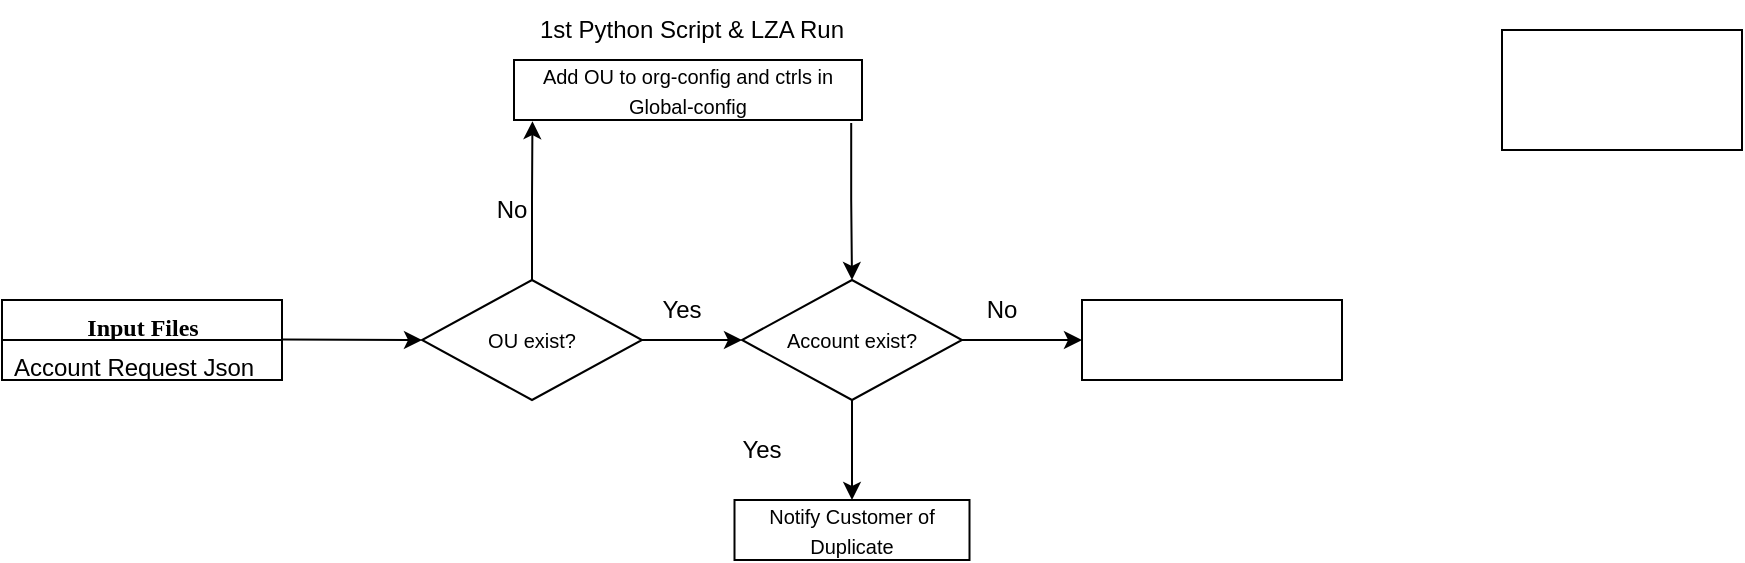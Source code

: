 <mxfile version="26.2.12">
  <diagram name="Page-1" id="6133507b-19e7-1e82-6fc7-422aa6c4b21f">
    <mxGraphModel dx="1403" dy="690" grid="1" gridSize="10" guides="1" tooltips="1" connect="1" arrows="1" fold="1" page="1" pageScale="1" pageWidth="1100" pageHeight="850" background="none" math="0" shadow="0" adaptiveColors="none">
      <root>
        <mxCell id="0" />
        <mxCell id="1" parent="0" />
        <mxCell id="78961159f06e98e8-17" value="Input Files" style="swimlane;html=1;fontStyle=1;align=center;verticalAlign=top;childLayout=stackLayout;horizontal=1;startSize=20;horizontalStack=0;resizeParent=1;resizeLast=0;collapsible=1;marginBottom=0;swimlaneFillColor=#ffffff;rounded=0;shadow=0;comic=0;labelBackgroundColor=none;strokeWidth=1;fillColor=none;fontFamily=Verdana;fontSize=12" parent="1" vertex="1">
          <mxGeometry x="40" y="280" width="140" height="40" as="geometry">
            <mxRectangle x="40" y="260" width="100" height="30" as="alternateBounds" />
          </mxGeometry>
        </mxCell>
        <mxCell id="78961159f06e98e8-23" value="Account Request Json" style="text;html=1;strokeColor=none;fillColor=none;align=left;verticalAlign=top;spacingLeft=4;spacingRight=4;whiteSpace=wrap;overflow=hidden;rotatable=0;points=[[0,0.5],[1,0.5]];portConstraint=eastwest;" parent="78961159f06e98e8-17" vertex="1">
          <mxGeometry y="20" width="140" height="20" as="geometry" />
        </mxCell>
        <mxCell id="116JnGDr8hpLdbibd_fv-1" value="" style="endArrow=classic;html=1;rounded=0;exitX=1.003;exitY=-0.01;exitDx=0;exitDy=0;exitPerimeter=0;entryX=0;entryY=0.5;entryDx=0;entryDy=0;" edge="1" parent="1" source="78961159f06e98e8-23" target="7vYXZGgla3i-7IKprP2S-1">
          <mxGeometry width="50" height="50" relative="1" as="geometry">
            <mxPoint x="175" y="284.04" as="sourcePoint" />
            <mxPoint x="240" y="300" as="targetPoint" />
          </mxGeometry>
        </mxCell>
        <mxCell id="7vYXZGgla3i-7IKprP2S-20" style="edgeStyle=orthogonalEdgeStyle;rounded=0;orthogonalLoop=1;jettySize=auto;html=1;entryX=0;entryY=0.5;entryDx=0;entryDy=0;" edge="1" parent="1" source="7vYXZGgla3i-7IKprP2S-1" target="7vYXZGgla3i-7IKprP2S-19">
          <mxGeometry relative="1" as="geometry" />
        </mxCell>
        <mxCell id="7vYXZGgla3i-7IKprP2S-1" value="&lt;font style=&quot;font-size: 10px;&quot;&gt;OU exist?&lt;/font&gt;" style="rhombus;whiteSpace=wrap;html=1;" vertex="1" parent="1">
          <mxGeometry x="250" y="270" width="110" height="60" as="geometry" />
        </mxCell>
        <mxCell id="7vYXZGgla3i-7IKprP2S-2" value="&lt;font style=&quot;font-size: 10px;&quot;&gt;Add OU to org-config and ctrls in Global-config&lt;/font&gt;" style="whiteSpace=wrap;html=1;" vertex="1" parent="1">
          <mxGeometry x="296" y="160" width="174" height="30" as="geometry" />
        </mxCell>
        <mxCell id="7vYXZGgla3i-7IKprP2S-6" value="&lt;font style=&quot;font-size: 10px;&quot;&gt;Notify Customer of Duplicate&lt;/font&gt;" style="whiteSpace=wrap;html=1;" vertex="1" parent="1">
          <mxGeometry x="406.25" y="380" width="117.5" height="30" as="geometry" />
        </mxCell>
        <mxCell id="7vYXZGgla3i-7IKprP2S-7" value="" style="whiteSpace=wrap;html=1;" vertex="1" parent="1">
          <mxGeometry x="580" y="280" width="130" height="40" as="geometry" />
        </mxCell>
        <mxCell id="7vYXZGgla3i-7IKprP2S-8" value="" style="whiteSpace=wrap;html=1;" vertex="1" parent="1">
          <mxGeometry x="790" y="145" width="120" height="60" as="geometry" />
        </mxCell>
        <mxCell id="7vYXZGgla3i-7IKprP2S-15" value="No" style="text;strokeColor=none;align=center;fillColor=none;html=1;verticalAlign=middle;whiteSpace=wrap;rounded=0;" vertex="1" parent="1">
          <mxGeometry x="265" y="220" width="60" height="30" as="geometry" />
        </mxCell>
        <mxCell id="7vYXZGgla3i-7IKprP2S-16" value="1st Python Script &amp;amp; LZA Run" style="text;strokeColor=none;align=center;fillColor=none;html=1;verticalAlign=middle;whiteSpace=wrap;rounded=0;" vertex="1" parent="1">
          <mxGeometry x="305" y="130" width="160" height="30" as="geometry" />
        </mxCell>
        <mxCell id="7vYXZGgla3i-7IKprP2S-25" style="edgeStyle=orthogonalEdgeStyle;rounded=0;orthogonalLoop=1;jettySize=auto;html=1;exitX=0.5;exitY=1;exitDx=0;exitDy=0;entryX=0.5;entryY=0;entryDx=0;entryDy=0;" edge="1" parent="1" source="7vYXZGgla3i-7IKprP2S-19" target="7vYXZGgla3i-7IKprP2S-6">
          <mxGeometry relative="1" as="geometry" />
        </mxCell>
        <mxCell id="7vYXZGgla3i-7IKprP2S-27" value="" style="edgeStyle=orthogonalEdgeStyle;rounded=0;orthogonalLoop=1;jettySize=auto;html=1;" edge="1" parent="1" source="7vYXZGgla3i-7IKprP2S-19" target="7vYXZGgla3i-7IKprP2S-7">
          <mxGeometry relative="1" as="geometry" />
        </mxCell>
        <mxCell id="7vYXZGgla3i-7IKprP2S-19" value="&lt;font style=&quot;font-size: 10px;&quot;&gt;Account exist?&lt;/font&gt;" style="rhombus;whiteSpace=wrap;html=1;" vertex="1" parent="1">
          <mxGeometry x="410" y="270" width="110" height="60" as="geometry" />
        </mxCell>
        <mxCell id="7vYXZGgla3i-7IKprP2S-22" style="edgeStyle=orthogonalEdgeStyle;rounded=0;orthogonalLoop=1;jettySize=auto;html=1;exitX=0.969;exitY=1.05;exitDx=0;exitDy=0;entryX=0.5;entryY=0;entryDx=0;entryDy=0;exitPerimeter=0;" edge="1" parent="1" source="7vYXZGgla3i-7IKprP2S-2" target="7vYXZGgla3i-7IKprP2S-19">
          <mxGeometry relative="1" as="geometry" />
        </mxCell>
        <mxCell id="7vYXZGgla3i-7IKprP2S-23" style="edgeStyle=orthogonalEdgeStyle;rounded=0;orthogonalLoop=1;jettySize=auto;html=1;entryX=0.053;entryY=1.019;entryDx=0;entryDy=0;entryPerimeter=0;" edge="1" parent="1" source="7vYXZGgla3i-7IKprP2S-1" target="7vYXZGgla3i-7IKprP2S-2">
          <mxGeometry relative="1" as="geometry" />
        </mxCell>
        <mxCell id="7vYXZGgla3i-7IKprP2S-24" value="Yes" style="text;strokeColor=none;align=center;fillColor=none;html=1;verticalAlign=middle;whiteSpace=wrap;rounded=0;" vertex="1" parent="1">
          <mxGeometry x="350" y="270" width="60" height="30" as="geometry" />
        </mxCell>
        <mxCell id="7vYXZGgla3i-7IKprP2S-26" value="Yes" style="text;strokeColor=none;align=center;fillColor=none;html=1;verticalAlign=middle;whiteSpace=wrap;rounded=0;" vertex="1" parent="1">
          <mxGeometry x="390" y="340" width="60" height="30" as="geometry" />
        </mxCell>
        <mxCell id="7vYXZGgla3i-7IKprP2S-28" value="No" style="text;strokeColor=none;align=center;fillColor=none;html=1;verticalAlign=middle;whiteSpace=wrap;rounded=0;" vertex="1" parent="1">
          <mxGeometry x="510" y="270" width="60" height="30" as="geometry" />
        </mxCell>
      </root>
    </mxGraphModel>
  </diagram>
</mxfile>
